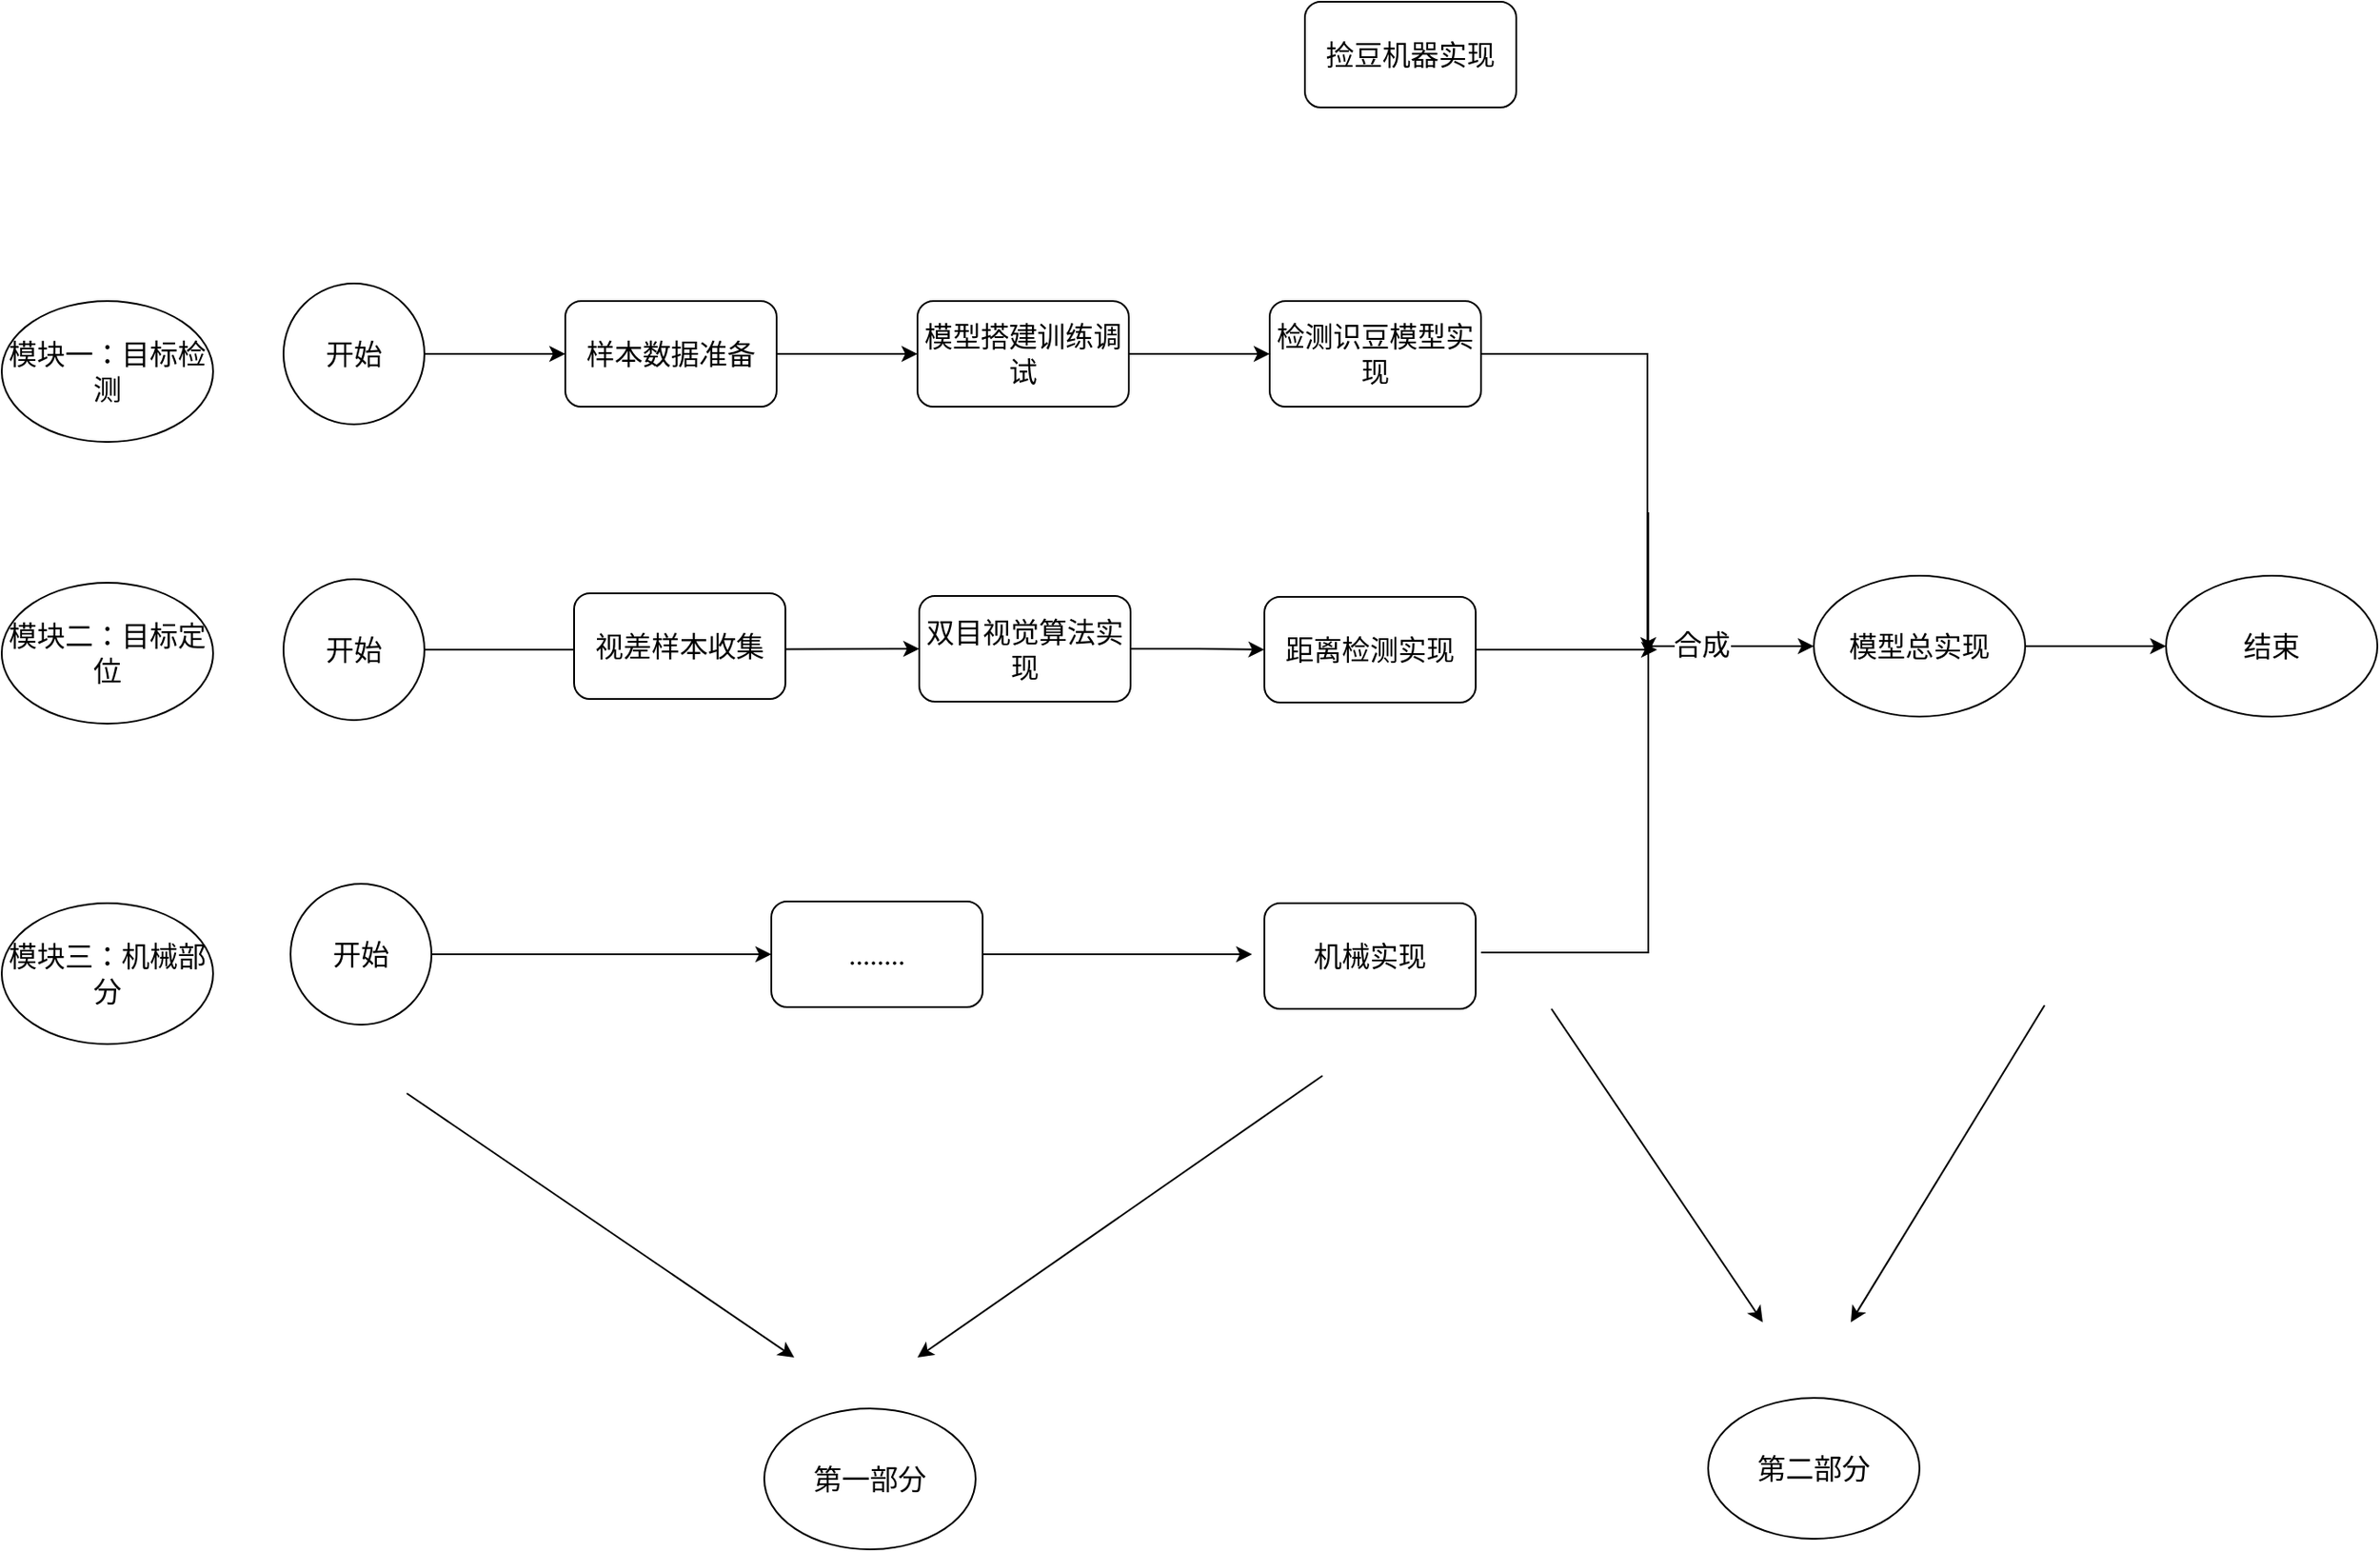 <mxfile version="10.8.2" type="github"><diagram id="k68mkwFndgBbOE26OnHM" name="Page-1"><mxGraphModel dx="2472" dy="920" grid="1" gridSize="10" guides="1" tooltips="1" connect="1" arrows="1" fold="1" page="1" pageScale="1" pageWidth="827" pageHeight="1169" math="0" shadow="0"><root><mxCell id="0"/><mxCell id="1" parent="0"/><mxCell id="7Tzi2VSXAydZE6hQEAZl-2" value="捡豆机器实现" style="rounded=1;whiteSpace=wrap;html=1;fontSize=16;fontFamily=Times New Roman;fontStyle=0" parent="1" vertex="1"><mxGeometry x="650" y="290" width="120" height="60" as="geometry"/></mxCell><mxCell id="7Tzi2VSXAydZE6hQEAZl-3" value="机械实现" style="rounded=1;whiteSpace=wrap;html=1;fontSize=16;fontFamily=Times New Roman;fontStyle=0" parent="1" vertex="1"><mxGeometry x="627" y="802" width="120" height="60" as="geometry"/></mxCell><mxCell id="7Tzi2VSXAydZE6hQEAZl-6" value="" style="edgeStyle=orthogonalEdgeStyle;rounded=0;orthogonalLoop=1;jettySize=auto;html=1;fontSize=16;fontFamily=Times New Roman;fontStyle=0" parent="1" source="7Tzi2VSXAydZE6hQEAZl-4" target="7Tzi2VSXAydZE6hQEAZl-5" edge="1"><mxGeometry relative="1" as="geometry"/></mxCell><mxCell id="7Tzi2VSXAydZE6hQEAZl-4" value="开始" style="ellipse;whiteSpace=wrap;html=1;aspect=fixed;fontSize=16;fontFamily=Times New Roman;fontStyle=0" parent="1" vertex="1"><mxGeometry x="70" y="450" width="80" height="80" as="geometry"/></mxCell><mxCell id="7Tzi2VSXAydZE6hQEAZl-8" value="" style="edgeStyle=orthogonalEdgeStyle;rounded=0;orthogonalLoop=1;jettySize=auto;html=1;fontSize=16;fontFamily=Times New Roman;fontStyle=0" parent="1" source="7Tzi2VSXAydZE6hQEAZl-5" target="7Tzi2VSXAydZE6hQEAZl-7" edge="1"><mxGeometry relative="1" as="geometry"/></mxCell><mxCell id="7Tzi2VSXAydZE6hQEAZl-5" value="&lt;span style=&quot;font-size: 16px;&quot;&gt;样本数据准备&lt;/span&gt;" style="rounded=1;whiteSpace=wrap;html=1;fontSize=16;fontFamily=Times New Roman;fontStyle=0" parent="1" vertex="1"><mxGeometry x="230" y="460" width="120" height="60" as="geometry"/></mxCell><mxCell id="7Tzi2VSXAydZE6hQEAZl-10" value="" style="edgeStyle=orthogonalEdgeStyle;rounded=0;orthogonalLoop=1;jettySize=auto;html=1;fontSize=16;fontFamily=Times New Roman;fontStyle=0" parent="1" source="7Tzi2VSXAydZE6hQEAZl-7" target="7Tzi2VSXAydZE6hQEAZl-9" edge="1"><mxGeometry relative="1" as="geometry"/></mxCell><mxCell id="7Tzi2VSXAydZE6hQEAZl-7" value="&lt;span style=&quot;font-size: 16px&quot;&gt;模型搭建训练调试&lt;/span&gt;" style="rounded=1;whiteSpace=wrap;html=1;fontSize=16;fontFamily=Times New Roman;fontStyle=0" parent="1" vertex="1"><mxGeometry x="430" y="460" width="120" height="60" as="geometry"/></mxCell><mxCell id="7Tzi2VSXAydZE6hQEAZl-25" style="edgeStyle=orthogonalEdgeStyle;rounded=0;orthogonalLoop=1;jettySize=auto;html=1;exitX=1;exitY=0.5;exitDx=0;exitDy=0;entryX=0;entryY=0.5;entryDx=0;entryDy=0;fontSize=16;fontFamily=Times New Roman;fontStyle=0" parent="1" source="7Tzi2VSXAydZE6hQEAZl-9" target="7Tzi2VSXAydZE6hQEAZl-24" edge="1"><mxGeometry relative="1" as="geometry"/></mxCell><mxCell id="7Tzi2VSXAydZE6hQEAZl-37" value="合成" style="text;html=1;resizable=0;points=[];align=center;verticalAlign=middle;labelBackgroundColor=#ffffff;fontSize=16;fontFamily=Times New Roman;fontStyle=0" parent="7Tzi2VSXAydZE6hQEAZl-25" vertex="1" connectable="0"><mxGeometry x="0.636" y="1" relative="1" as="geometry"><mxPoint as="offset"/></mxGeometry></mxCell><mxCell id="7Tzi2VSXAydZE6hQEAZl-9" value="&lt;span style=&quot;font-size: 16px;&quot;&gt;检测识豆模型实现&lt;/span&gt;" style="rounded=1;whiteSpace=wrap;html=1;fontSize=16;fontFamily=Times New Roman;fontStyle=0" parent="1" vertex="1"><mxGeometry x="630" y="460" width="120" height="60" as="geometry"/></mxCell><mxCell id="7Tzi2VSXAydZE6hQEAZl-17" value="" style="edgeStyle=orthogonalEdgeStyle;rounded=0;orthogonalLoop=1;jettySize=auto;html=1;entryX=0;entryY=0.5;entryDx=0;entryDy=0;fontSize=16;fontFamily=Times New Roman;fontStyle=0" parent="1" source="7Tzi2VSXAydZE6hQEAZl-11" target="7Tzi2VSXAydZE6hQEAZl-19" edge="1"><mxGeometry relative="1" as="geometry"><mxPoint x="230" y="658" as="targetPoint"/></mxGeometry></mxCell><mxCell id="7Tzi2VSXAydZE6hQEAZl-11" value="开始" style="ellipse;whiteSpace=wrap;html=1;aspect=fixed;fontSize=16;fontFamily=Times New Roman;fontStyle=0" parent="1" vertex="1"><mxGeometry x="70" y="618" width="80" height="80" as="geometry"/></mxCell><mxCell id="7Tzi2VSXAydZE6hQEAZl-12" value="模块一：目标检测" style="ellipse;whiteSpace=wrap;html=1;fontSize=16;fontFamily=Times New Roman;fontStyle=0" parent="1" vertex="1"><mxGeometry x="-90" y="460" width="120" height="80" as="geometry"/></mxCell><mxCell id="7Tzi2VSXAydZE6hQEAZl-13" value="模块二：目标定位" style="ellipse;whiteSpace=wrap;html=1;fontSize=16;fontFamily=Times New Roman;fontStyle=0" parent="1" vertex="1"><mxGeometry x="-90" y="620" width="120" height="80" as="geometry"/></mxCell><mxCell id="7Tzi2VSXAydZE6hQEAZl-15" value="模块三：机械部分" style="ellipse;whiteSpace=wrap;html=1;fontSize=16;fontFamily=Times New Roman;fontStyle=0" parent="1" vertex="1"><mxGeometry x="-90" y="802" width="120" height="80" as="geometry"/></mxCell><mxCell id="7Tzi2VSXAydZE6hQEAZl-21" value="" style="edgeStyle=orthogonalEdgeStyle;rounded=0;orthogonalLoop=1;jettySize=auto;html=1;fontSize=16;fontFamily=Times New Roman;fontStyle=0" parent="1" source="7Tzi2VSXAydZE6hQEAZl-19" target="7Tzi2VSXAydZE6hQEAZl-20" edge="1"><mxGeometry relative="1" as="geometry"/></mxCell><mxCell id="7Tzi2VSXAydZE6hQEAZl-19" value="双目视觉算法实现" style="rounded=1;whiteSpace=wrap;html=1;fontSize=16;fontFamily=Times New Roman;fontStyle=0" parent="1" vertex="1"><mxGeometry x="431" y="627.5" width="120" height="60" as="geometry"/></mxCell><mxCell id="7Tzi2VSXAydZE6hQEAZl-26" style="edgeStyle=orthogonalEdgeStyle;rounded=0;orthogonalLoop=1;jettySize=auto;html=1;fontSize=16;fontFamily=Times New Roman;fontStyle=0" parent="1" edge="1"><mxGeometry relative="1" as="geometry"><mxPoint x="845" y="660" as="targetPoint"/><mxPoint x="750" y="830" as="sourcePoint"/><Array as="points"><mxPoint x="845" y="830"/><mxPoint x="845" y="580"/></Array></mxGeometry></mxCell><mxCell id="7Tzi2VSXAydZE6hQEAZl-36" value="" style="edgeStyle=orthogonalEdgeStyle;rounded=0;orthogonalLoop=1;jettySize=auto;html=1;fontSize=16;fontFamily=Times New Roman;fontStyle=0" parent="1" source="7Tzi2VSXAydZE6hQEAZl-20" edge="1"><mxGeometry relative="1" as="geometry"><mxPoint x="850" y="658" as="targetPoint"/></mxGeometry></mxCell><mxCell id="7Tzi2VSXAydZE6hQEAZl-20" value="距离检测实现" style="rounded=1;whiteSpace=wrap;html=1;fontSize=16;fontFamily=Times New Roman;fontStyle=0" parent="1" vertex="1"><mxGeometry x="627" y="628" width="120" height="60" as="geometry"/></mxCell><mxCell id="7Tzi2VSXAydZE6hQEAZl-39" value="" style="edgeStyle=orthogonalEdgeStyle;rounded=0;orthogonalLoop=1;jettySize=auto;html=1;fontFamily=Times New Roman;fontSize=16;fontStyle=0" parent="1" source="7Tzi2VSXAydZE6hQEAZl-24" target="7Tzi2VSXAydZE6hQEAZl-38" edge="1"><mxGeometry relative="1" as="geometry"/></mxCell><mxCell id="7Tzi2VSXAydZE6hQEAZl-24" value="模型总实现" style="ellipse;whiteSpace=wrap;html=1;fontSize=16;fontFamily=Times New Roman;fontStyle=0" parent="1" vertex="1"><mxGeometry x="939" y="616" width="120" height="80" as="geometry"/></mxCell><mxCell id="7Tzi2VSXAydZE6hQEAZl-38" value="结束" style="ellipse;whiteSpace=wrap;html=1;fontSize=16;fontFamily=Times New Roman;fontStyle=0" parent="1" vertex="1"><mxGeometry x="1139" y="616" width="120" height="80" as="geometry"/></mxCell><mxCell id="7Tzi2VSXAydZE6hQEAZl-27" value="" style="edgeStyle=orthogonalEdgeStyle;rounded=0;orthogonalLoop=1;jettySize=auto;html=1;entryX=0;entryY=0.5;entryDx=0;entryDy=0;fontSize=16;fontFamily=Times New Roman;fontStyle=0" parent="1" source="7Tzi2VSXAydZE6hQEAZl-28" target="7Tzi2VSXAydZE6hQEAZl-30" edge="1"><mxGeometry relative="1" as="geometry"><mxPoint x="234" y="831" as="targetPoint"/></mxGeometry></mxCell><mxCell id="7Tzi2VSXAydZE6hQEAZl-28" value="开始" style="ellipse;whiteSpace=wrap;html=1;aspect=fixed;fontSize=16;fontFamily=Times New Roman;fontStyle=0" parent="1" vertex="1"><mxGeometry x="74" y="791" width="80" height="80" as="geometry"/></mxCell><mxCell id="7Tzi2VSXAydZE6hQEAZl-29" value="" style="edgeStyle=orthogonalEdgeStyle;rounded=0;orthogonalLoop=1;jettySize=auto;html=1;fontSize=16;fontFamily=Times New Roman;fontStyle=0" parent="1" source="7Tzi2VSXAydZE6hQEAZl-30" edge="1"><mxGeometry relative="1" as="geometry"><mxPoint x="620" y="831" as="targetPoint"/></mxGeometry></mxCell><mxCell id="7Tzi2VSXAydZE6hQEAZl-30" value="........" style="rounded=1;whiteSpace=wrap;html=1;fontSize=16;fontFamily=Times New Roman;fontStyle=0" parent="1" vertex="1"><mxGeometry x="347" y="801" width="120" height="60" as="geometry"/></mxCell><mxCell id="7Tzi2VSXAydZE6hQEAZl-41" value="" style="endArrow=classic;html=1;fontFamily=Times New Roman;fontSize=16;fontStyle=0" parent="1" edge="1"><mxGeometry width="50" height="50" relative="1" as="geometry"><mxPoint x="140" y="910" as="sourcePoint"/><mxPoint x="360" y="1060" as="targetPoint"/></mxGeometry></mxCell><mxCell id="7Tzi2VSXAydZE6hQEAZl-42" value="" style="endArrow=classic;html=1;fontFamily=Times New Roman;fontSize=16;fontStyle=0" parent="1" edge="1"><mxGeometry width="50" height="50" relative="1" as="geometry"><mxPoint x="660" y="900" as="sourcePoint"/><mxPoint x="430" y="1060" as="targetPoint"/></mxGeometry></mxCell><mxCell id="7Tzi2VSXAydZE6hQEAZl-43" value="第一部分" style="ellipse;whiteSpace=wrap;html=1;fontFamily=Times New Roman;fontSize=16;fontStyle=0" parent="1" vertex="1"><mxGeometry x="343" y="1089" width="120" height="80" as="geometry"/></mxCell><mxCell id="7Tzi2VSXAydZE6hQEAZl-44" value="" style="endArrow=classic;html=1;fontFamily=Times New Roman;fontSize=16;fontStyle=0" parent="1" edge="1"><mxGeometry width="50" height="50" relative="1" as="geometry"><mxPoint x="790" y="862" as="sourcePoint"/><mxPoint x="910" y="1040" as="targetPoint"/></mxGeometry></mxCell><mxCell id="7Tzi2VSXAydZE6hQEAZl-45" value="第二部分" style="ellipse;whiteSpace=wrap;html=1;fontFamily=Times New Roman;fontSize=16;fontStyle=0" parent="1" vertex="1"><mxGeometry x="879" y="1083" width="120" height="80" as="geometry"/></mxCell><mxCell id="7Tzi2VSXAydZE6hQEAZl-46" value="" style="endArrow=classic;html=1;fontFamily=Times New Roman;fontSize=16;fontStyle=0" parent="1" edge="1"><mxGeometry width="50" height="50" relative="1" as="geometry"><mxPoint x="1070" y="860" as="sourcePoint"/><mxPoint x="960" y="1040" as="targetPoint"/></mxGeometry></mxCell><mxCell id="vSriPqn7l93w_6EhPulr-1" value="视差样本收集" style="rounded=1;whiteSpace=wrap;html=1;fontSize=16;" vertex="1" parent="1"><mxGeometry x="235" y="626" width="120" height="60" as="geometry"/></mxCell></root></mxGraphModel></diagram></mxfile>